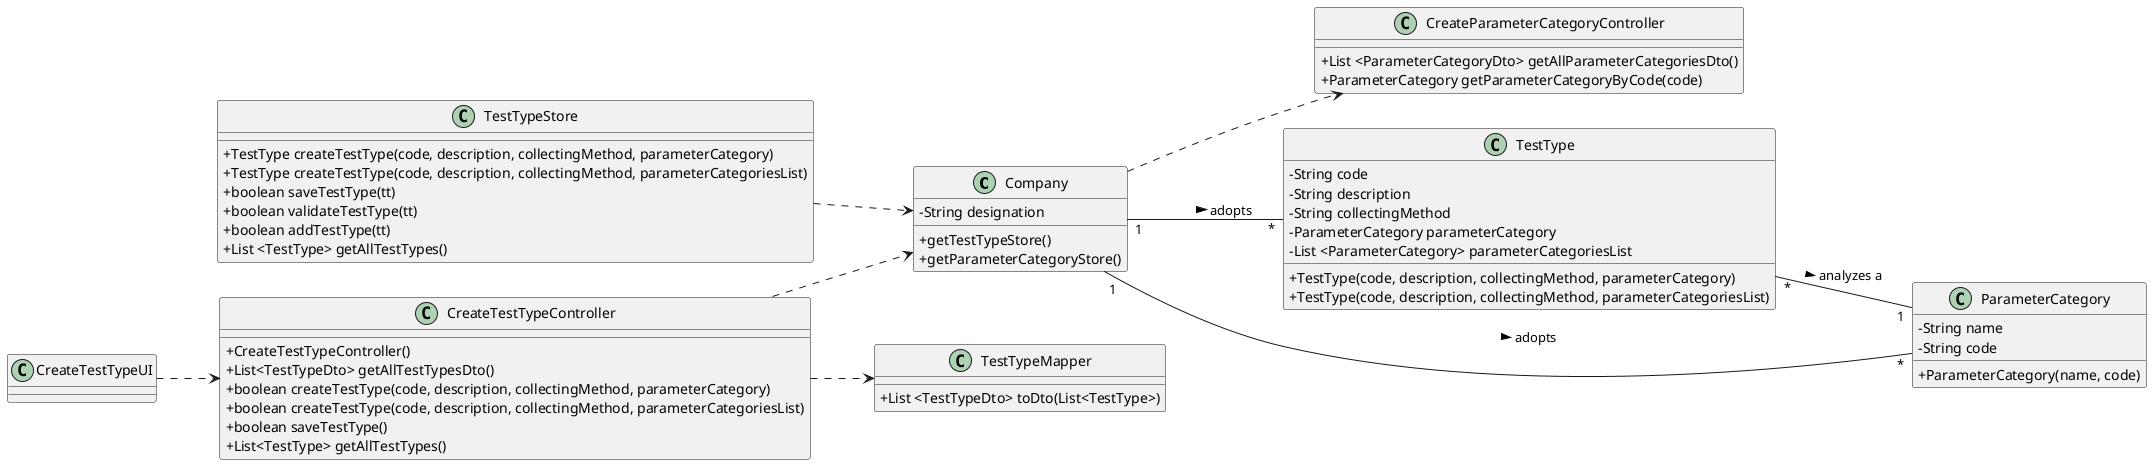 @startuml
skinparam classAttributeIconSize 0
left to right direction

class "Company" as C {
-String designation
+getTestTypeStore()
+getParameterCategoryStore()
}

class "TestTypeMapper" as ttM{
+List <TestTypeDto> toDto(List<TestType>)
}

class "TestTypeStore" as TTS{
+TestType createTestType(code, description, collectingMethod, parameterCategory)
+TestType createTestType(code, description, collectingMethod, parameterCategoriesList)
+boolean saveTestType(tt)
+boolean validateTestType(tt)
+boolean addTestType(tt)
+List <TestType> getAllTestTypes()
}

class "CreateParameterCategoryController" as PCS{
+List <ParameterCategoryDto> getAllParameterCategoriesDto()
+ParameterCategory getParameterCategoryByCode(code)
}

class "TestType" as TT {
-String code
-String description
-String collectingMethod
-ParameterCategory parameterCategory
-List <ParameterCategory> parameterCategoriesList
+TestType(code, description, collectingMethod, parameterCategory)
+TestType(code, description, collectingMethod, parameterCategoriesList)
}

class "CreateTestTypeController" as CTTC {
+CreateTestTypeController()
+List<TestTypeDto> getAllTestTypesDto()
+boolean createTestType(code, description, collectingMethod, parameterCategory)
+boolean createTestType(code, description, collectingMethod, parameterCategoriesList)
+boolean saveTestType()
+List<TestType> getAllTestTypes()
}

class "ParameterCategory" as PC{
-String name
-String code
+ParameterCategory(name, code)
}

class "CreateTestTypeUI" as CTTUI
class "TestType" as TT
class "CreateTestTypeController" as CTTC

CTTUI ..> CTTC

C ..> PCS

TTS ..> C


CTTC ..> C
CTTC ..> ttM

TT "*" -- "1" PC : > analyzes a

C "1" -- "*" TT : > adopts
C "1" -- "*" PC : > adopts

@enduml